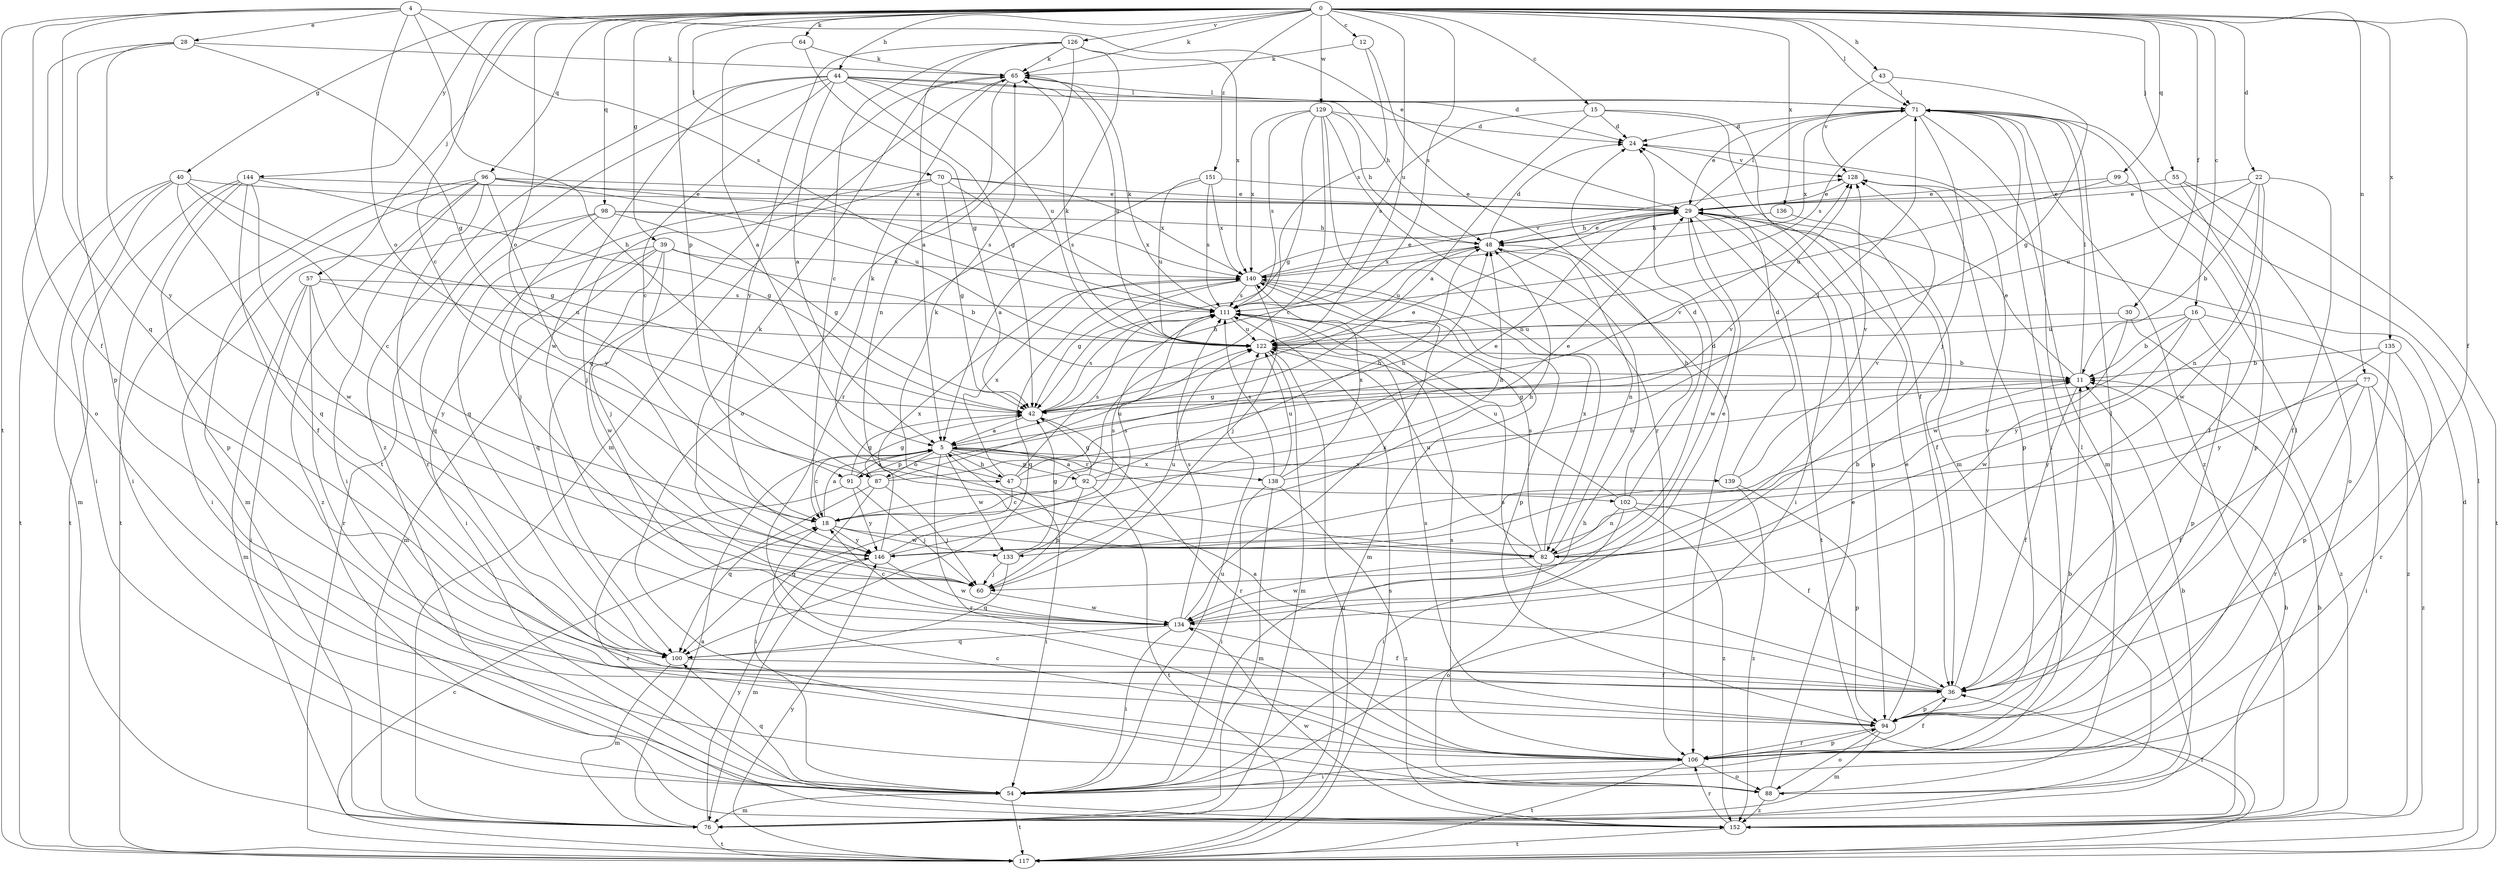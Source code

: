 strict digraph  {
0;
4;
5;
11;
12;
15;
16;
18;
22;
24;
28;
29;
30;
36;
39;
40;
42;
43;
44;
47;
48;
54;
55;
57;
60;
64;
65;
70;
71;
76;
77;
82;
87;
88;
91;
92;
94;
96;
98;
99;
100;
102;
106;
111;
117;
122;
126;
128;
129;
133;
134;
135;
136;
138;
139;
140;
144;
146;
151;
152;
0 -> 12  [label=c];
0 -> 15  [label=c];
0 -> 16  [label=c];
0 -> 18  [label=c];
0 -> 22  [label=d];
0 -> 30  [label=f];
0 -> 36  [label=f];
0 -> 39  [label=g];
0 -> 40  [label=g];
0 -> 43  [label=h];
0 -> 44  [label=h];
0 -> 55  [label=j];
0 -> 57  [label=j];
0 -> 64  [label=k];
0 -> 65  [label=k];
0 -> 70  [label=l];
0 -> 71  [label=l];
0 -> 77  [label=n];
0 -> 87  [label=o];
0 -> 91  [label=p];
0 -> 96  [label=q];
0 -> 98  [label=q];
0 -> 99  [label=q];
0 -> 111  [label=s];
0 -> 122  [label=u];
0 -> 126  [label=v];
0 -> 129  [label=w];
0 -> 135  [label=x];
0 -> 136  [label=x];
0 -> 144  [label=y];
0 -> 151  [label=z];
4 -> 28  [label=e];
4 -> 29  [label=e];
4 -> 36  [label=f];
4 -> 47  [label=h];
4 -> 87  [label=o];
4 -> 100  [label=q];
4 -> 111  [label=s];
4 -> 117  [label=t];
5 -> 18  [label=c];
5 -> 47  [label=h];
5 -> 87  [label=o];
5 -> 91  [label=p];
5 -> 92  [label=p];
5 -> 102  [label=r];
5 -> 106  [label=r];
5 -> 128  [label=v];
5 -> 133  [label=w];
5 -> 138  [label=x];
5 -> 139  [label=x];
11 -> 29  [label=e];
11 -> 36  [label=f];
11 -> 42  [label=g];
11 -> 71  [label=l];
12 -> 65  [label=k];
12 -> 106  [label=r];
12 -> 111  [label=s];
15 -> 5  [label=a];
15 -> 24  [label=d];
15 -> 36  [label=f];
15 -> 76  [label=m];
15 -> 111  [label=s];
16 -> 11  [label=b];
16 -> 94  [label=p];
16 -> 122  [label=u];
16 -> 133  [label=w];
16 -> 146  [label=y];
16 -> 152  [label=z];
18 -> 5  [label=a];
18 -> 48  [label=h];
18 -> 82  [label=n];
18 -> 133  [label=w];
18 -> 146  [label=y];
22 -> 11  [label=b];
22 -> 29  [label=e];
22 -> 36  [label=f];
22 -> 82  [label=n];
22 -> 122  [label=u];
22 -> 134  [label=w];
24 -> 128  [label=v];
28 -> 42  [label=g];
28 -> 65  [label=k];
28 -> 88  [label=o];
28 -> 94  [label=p];
28 -> 146  [label=y];
29 -> 48  [label=h];
29 -> 54  [label=i];
29 -> 71  [label=l];
29 -> 94  [label=p];
29 -> 117  [label=t];
29 -> 134  [label=w];
30 -> 122  [label=u];
30 -> 134  [label=w];
30 -> 152  [label=z];
36 -> 5  [label=a];
36 -> 94  [label=p];
36 -> 111  [label=s];
36 -> 128  [label=v];
39 -> 11  [label=b];
39 -> 54  [label=i];
39 -> 60  [label=j];
39 -> 76  [label=m];
39 -> 100  [label=q];
39 -> 134  [label=w];
39 -> 140  [label=x];
40 -> 18  [label=c];
40 -> 29  [label=e];
40 -> 42  [label=g];
40 -> 54  [label=i];
40 -> 76  [label=m];
40 -> 100  [label=q];
40 -> 117  [label=t];
42 -> 5  [label=a];
42 -> 29  [label=e];
42 -> 48  [label=h];
42 -> 106  [label=r];
42 -> 111  [label=s];
43 -> 42  [label=g];
43 -> 71  [label=l];
43 -> 128  [label=v];
44 -> 5  [label=a];
44 -> 18  [label=c];
44 -> 24  [label=d];
44 -> 42  [label=g];
44 -> 48  [label=h];
44 -> 71  [label=l];
44 -> 117  [label=t];
44 -> 122  [label=u];
44 -> 134  [label=w];
44 -> 152  [label=z];
47 -> 29  [label=e];
47 -> 54  [label=i];
47 -> 65  [label=k];
47 -> 100  [label=q];
47 -> 111  [label=s];
47 -> 128  [label=v];
47 -> 140  [label=x];
48 -> 24  [label=d];
48 -> 29  [label=e];
48 -> 82  [label=n];
48 -> 122  [label=u];
48 -> 140  [label=x];
54 -> 48  [label=h];
54 -> 76  [label=m];
54 -> 100  [label=q];
54 -> 117  [label=t];
54 -> 122  [label=u];
55 -> 29  [label=e];
55 -> 88  [label=o];
55 -> 94  [label=p];
55 -> 117  [label=t];
57 -> 54  [label=i];
57 -> 76  [label=m];
57 -> 106  [label=r];
57 -> 111  [label=s];
57 -> 122  [label=u];
57 -> 146  [label=y];
60 -> 65  [label=k];
60 -> 122  [label=u];
60 -> 134  [label=w];
64 -> 5  [label=a];
64 -> 42  [label=g];
64 -> 65  [label=k];
65 -> 71  [label=l];
65 -> 76  [label=m];
65 -> 82  [label=n];
65 -> 100  [label=q];
65 -> 122  [label=u];
70 -> 29  [label=e];
70 -> 42  [label=g];
70 -> 60  [label=j];
70 -> 100  [label=q];
70 -> 111  [label=s];
70 -> 140  [label=x];
71 -> 24  [label=d];
71 -> 29  [label=e];
71 -> 54  [label=i];
71 -> 60  [label=j];
71 -> 76  [label=m];
71 -> 111  [label=s];
71 -> 140  [label=x];
71 -> 152  [label=z];
76 -> 5  [label=a];
76 -> 11  [label=b];
76 -> 117  [label=t];
76 -> 146  [label=y];
77 -> 36  [label=f];
77 -> 42  [label=g];
77 -> 54  [label=i];
77 -> 106  [label=r];
77 -> 146  [label=y];
77 -> 152  [label=z];
82 -> 11  [label=b];
82 -> 24  [label=d];
82 -> 65  [label=k];
82 -> 88  [label=o];
82 -> 111  [label=s];
82 -> 122  [label=u];
82 -> 128  [label=v];
82 -> 134  [label=w];
82 -> 140  [label=x];
87 -> 29  [label=e];
87 -> 42  [label=g];
87 -> 54  [label=i];
87 -> 60  [label=j];
87 -> 100  [label=q];
87 -> 122  [label=u];
88 -> 11  [label=b];
88 -> 18  [label=c];
88 -> 29  [label=e];
88 -> 71  [label=l];
88 -> 152  [label=z];
91 -> 5  [label=a];
91 -> 42  [label=g];
91 -> 48  [label=h];
91 -> 60  [label=j];
91 -> 146  [label=y];
91 -> 152  [label=z];
92 -> 5  [label=a];
92 -> 11  [label=b];
92 -> 18  [label=c];
92 -> 42  [label=g];
92 -> 48  [label=h];
92 -> 60  [label=j];
92 -> 117  [label=t];
94 -> 29  [label=e];
94 -> 71  [label=l];
94 -> 76  [label=m];
94 -> 88  [label=o];
94 -> 106  [label=r];
94 -> 111  [label=s];
96 -> 29  [label=e];
96 -> 54  [label=i];
96 -> 76  [label=m];
96 -> 106  [label=r];
96 -> 111  [label=s];
96 -> 117  [label=t];
96 -> 122  [label=u];
96 -> 146  [label=y];
96 -> 152  [label=z];
98 -> 42  [label=g];
98 -> 48  [label=h];
98 -> 54  [label=i];
98 -> 60  [label=j];
98 -> 100  [label=q];
98 -> 140  [label=x];
99 -> 29  [label=e];
99 -> 36  [label=f];
99 -> 122  [label=u];
100 -> 36  [label=f];
100 -> 76  [label=m];
102 -> 24  [label=d];
102 -> 36  [label=f];
102 -> 48  [label=h];
102 -> 54  [label=i];
102 -> 82  [label=n];
102 -> 122  [label=u];
102 -> 152  [label=z];
106 -> 11  [label=b];
106 -> 36  [label=f];
106 -> 54  [label=i];
106 -> 71  [label=l];
106 -> 88  [label=o];
106 -> 94  [label=p];
106 -> 111  [label=s];
106 -> 117  [label=t];
111 -> 65  [label=k];
111 -> 122  [label=u];
117 -> 18  [label=c];
117 -> 24  [label=d];
117 -> 71  [label=l];
117 -> 111  [label=s];
117 -> 122  [label=u];
117 -> 146  [label=y];
122 -> 11  [label=b];
122 -> 65  [label=k];
122 -> 76  [label=m];
126 -> 5  [label=a];
126 -> 18  [label=c];
126 -> 65  [label=k];
126 -> 88  [label=o];
126 -> 106  [label=r];
126 -> 140  [label=x];
126 -> 146  [label=y];
128 -> 29  [label=e];
128 -> 94  [label=p];
129 -> 18  [label=c];
129 -> 24  [label=d];
129 -> 42  [label=g];
129 -> 48  [label=h];
129 -> 82  [label=n];
129 -> 106  [label=r];
129 -> 111  [label=s];
129 -> 140  [label=x];
133 -> 42  [label=g];
133 -> 60  [label=j];
133 -> 100  [label=q];
133 -> 111  [label=s];
134 -> 18  [label=c];
134 -> 29  [label=e];
134 -> 36  [label=f];
134 -> 54  [label=i];
134 -> 100  [label=q];
134 -> 111  [label=s];
134 -> 140  [label=x];
135 -> 11  [label=b];
135 -> 94  [label=p];
135 -> 106  [label=r];
135 -> 146  [label=y];
136 -> 36  [label=f];
136 -> 48  [label=h];
138 -> 54  [label=i];
138 -> 71  [label=l];
138 -> 76  [label=m];
138 -> 111  [label=s];
138 -> 122  [label=u];
138 -> 140  [label=x];
138 -> 152  [label=z];
139 -> 24  [label=d];
139 -> 94  [label=p];
139 -> 128  [label=v];
139 -> 152  [label=z];
140 -> 29  [label=e];
140 -> 42  [label=g];
140 -> 60  [label=j];
140 -> 76  [label=m];
140 -> 94  [label=p];
140 -> 100  [label=q];
140 -> 111  [label=s];
140 -> 128  [label=v];
144 -> 29  [label=e];
144 -> 36  [label=f];
144 -> 42  [label=g];
144 -> 54  [label=i];
144 -> 94  [label=p];
144 -> 117  [label=t];
144 -> 134  [label=w];
146 -> 48  [label=h];
146 -> 76  [label=m];
146 -> 111  [label=s];
146 -> 134  [label=w];
146 -> 140  [label=x];
151 -> 5  [label=a];
151 -> 29  [label=e];
151 -> 111  [label=s];
151 -> 122  [label=u];
151 -> 140  [label=x];
152 -> 11  [label=b];
152 -> 36  [label=f];
152 -> 106  [label=r];
152 -> 117  [label=t];
152 -> 134  [label=w];
}
